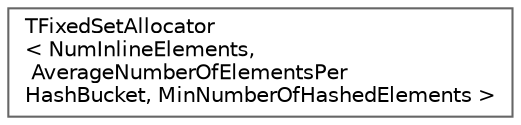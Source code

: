 digraph "Graphical Class Hierarchy"
{
 // INTERACTIVE_SVG=YES
 // LATEX_PDF_SIZE
  bgcolor="transparent";
  edge [fontname=Helvetica,fontsize=10,labelfontname=Helvetica,labelfontsize=10];
  node [fontname=Helvetica,fontsize=10,shape=box,height=0.2,width=0.4];
  rankdir="LR";
  Node0 [id="Node000000",label="TFixedSetAllocator\l\< NumInlineElements,\l AverageNumberOfElementsPer\lHashBucket, MinNumberOfHashedElements \>",height=0.2,width=0.4,color="grey40", fillcolor="white", style="filled",URL="$d4/d4d/classTFixedSetAllocator.html",tooltip="An inline set allocator that doesn't have any secondary storage."];
}
